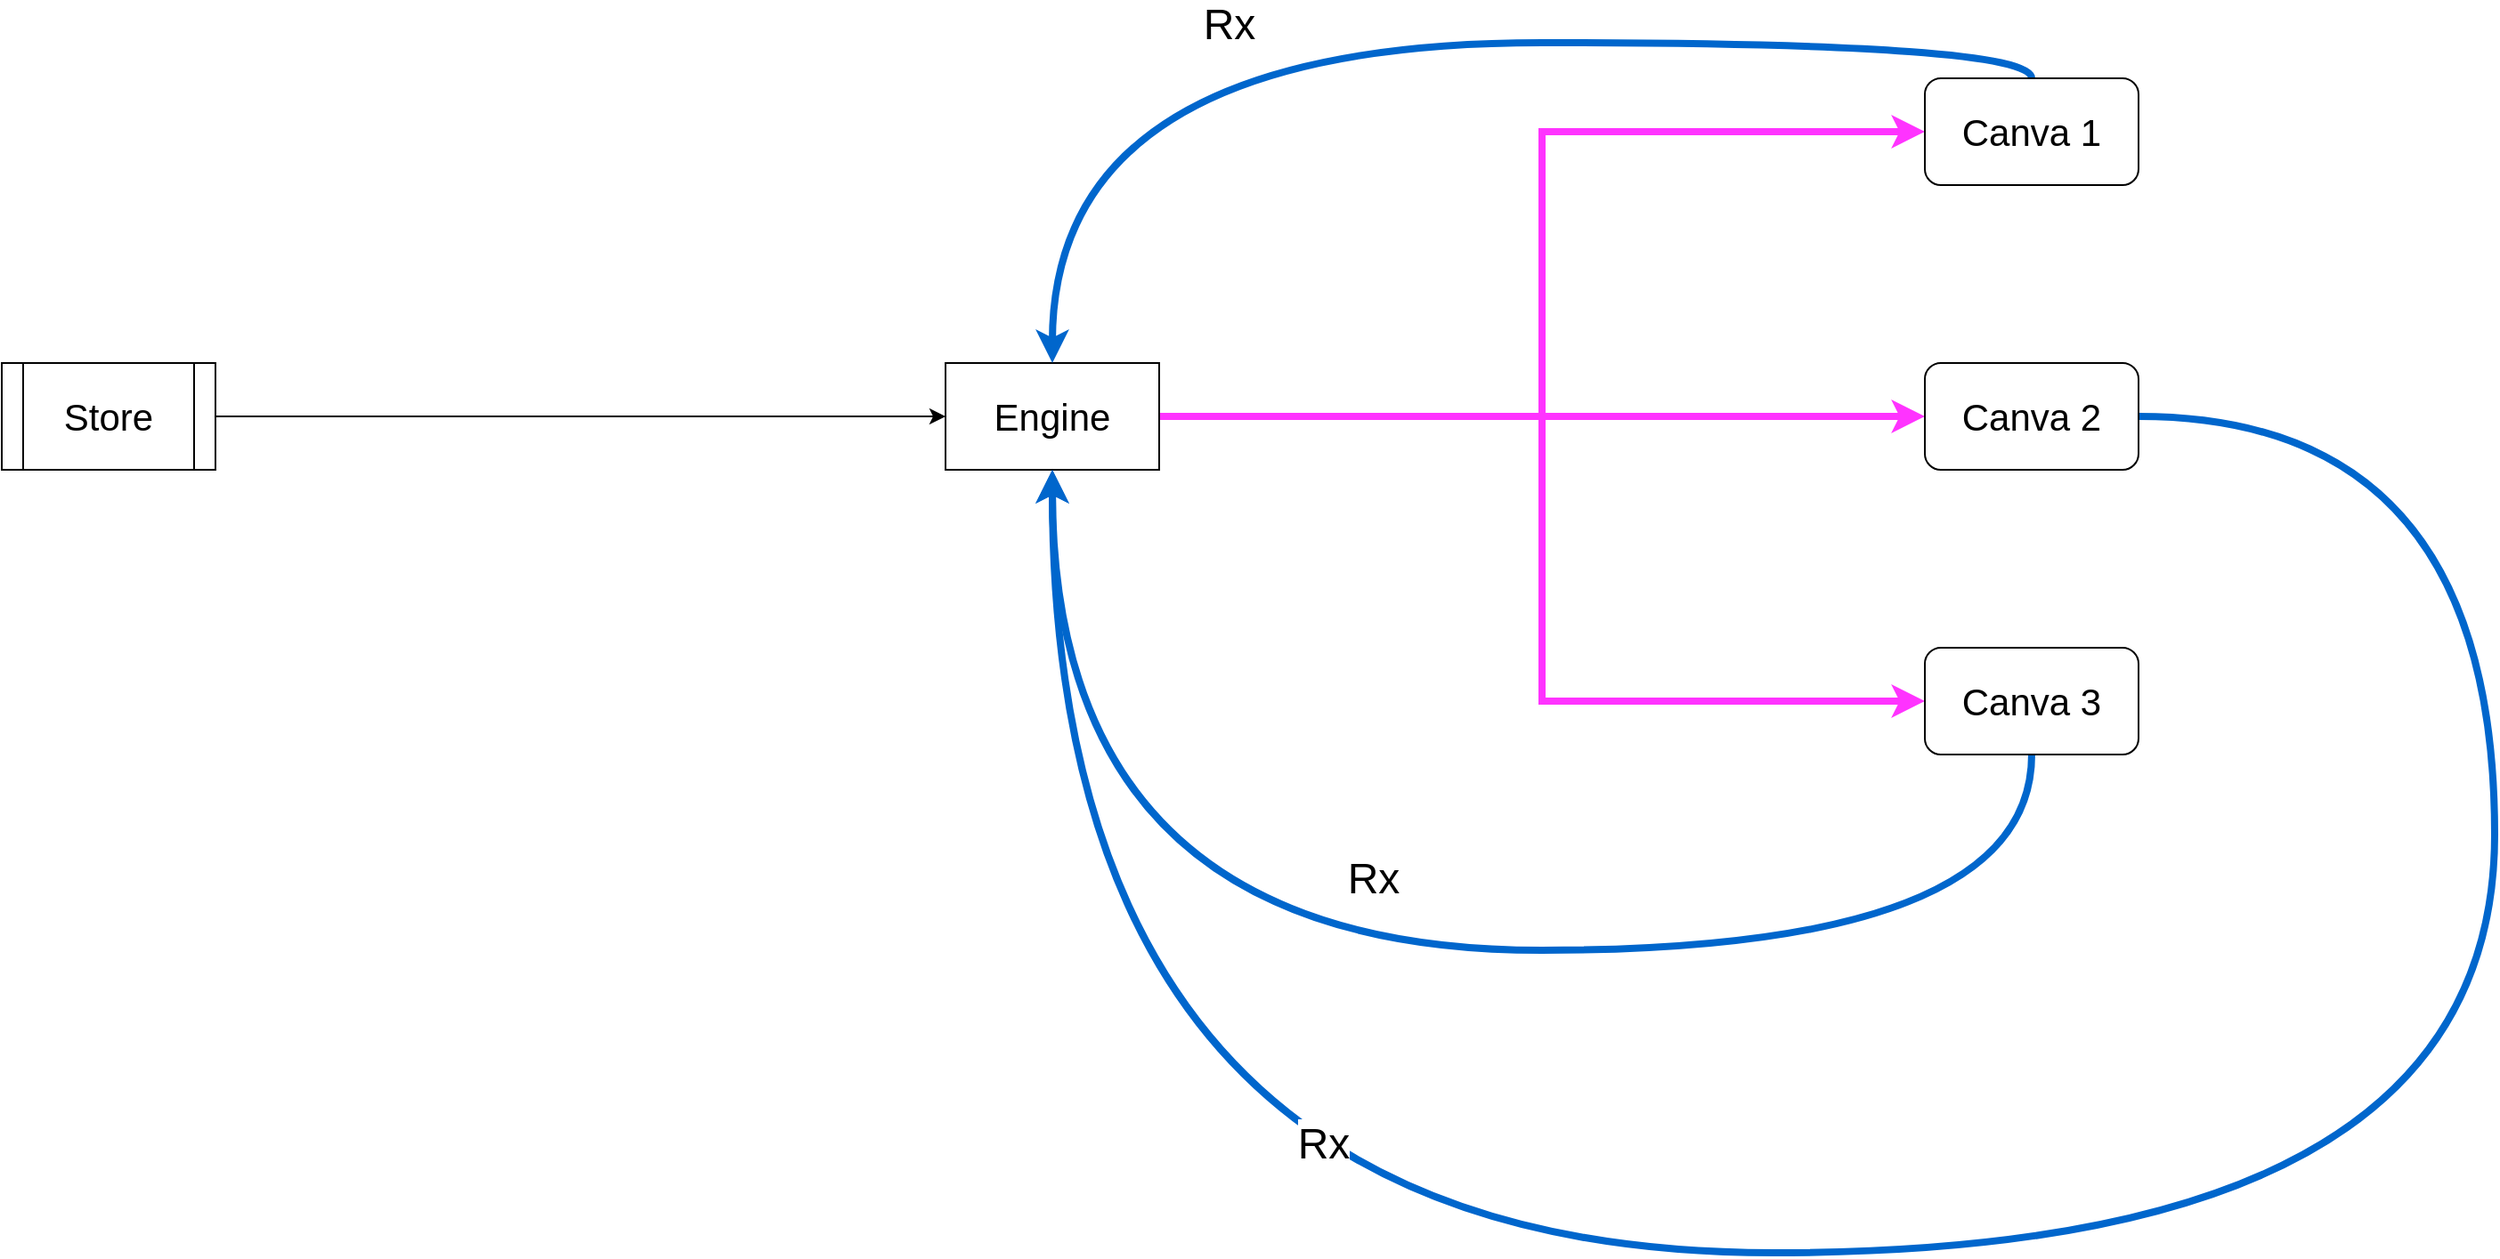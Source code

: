 <mxfile>
    <diagram id="IjhP7WQ8N9Kzp8KFR6S0" name="Page-1">
        <mxGraphModel dx="749" dy="508" grid="1" gridSize="10" guides="1" tooltips="1" connect="1" arrows="1" fold="1" page="1" pageScale="1" pageWidth="1654" pageHeight="1169" background="none" math="0" shadow="0">
            <root>
                <mxCell id="0"/>
                <mxCell id="1" parent="0"/>
                <mxCell id="3" style="edgeStyle=orthogonalEdgeStyle;rounded=0;orthogonalLoop=1;jettySize=auto;html=1;entryX=0;entryY=0.5;entryDx=0;entryDy=0;fontSize=21;strokeWidth=4;strokeColor=#FF33FF;" parent="1" source="6" target="8" edge="1">
                    <mxGeometry relative="1" as="geometry"/>
                </mxCell>
                <mxCell id="4" style="edgeStyle=orthogonalEdgeStyle;rounded=0;orthogonalLoop=1;jettySize=auto;html=1;entryX=0;entryY=0.5;entryDx=0;entryDy=0;fontSize=21;strokeWidth=4;strokeColor=#FF33FF;" parent="1" source="6" target="10" edge="1">
                    <mxGeometry relative="1" as="geometry"/>
                </mxCell>
                <mxCell id="5" style="edgeStyle=orthogonalEdgeStyle;rounded=0;orthogonalLoop=1;jettySize=auto;html=1;entryX=0;entryY=0.5;entryDx=0;entryDy=0;fontSize=21;strokeWidth=4;strokeColor=#FF33FF;" parent="1" source="6" target="12" edge="1">
                    <mxGeometry relative="1" as="geometry"/>
                </mxCell>
                <mxCell id="6" value="&lt;font style=&quot;font-size: 21px;&quot;&gt;Engine&lt;/font&gt;" style="rounded=0;whiteSpace=wrap;html=1;" parent="1" vertex="1">
                    <mxGeometry x="680" y="410" width="120" height="60" as="geometry"/>
                </mxCell>
                <mxCell id="7" style="edgeStyle=orthogonalEdgeStyle;rounded=0;orthogonalLoop=1;jettySize=auto;html=1;entryX=0.5;entryY=0;entryDx=0;entryDy=0;fontSize=21;strokeColor=#0066CC;strokeWidth=4;exitX=0.5;exitY=0;exitDx=0;exitDy=0;curved=1;" parent="1" source="8" target="6" edge="1">
                    <mxGeometry relative="1" as="geometry"/>
                </mxCell>
                <mxCell id="19" value="Rx" style="edgeLabel;html=1;align=center;verticalAlign=middle;resizable=0;points=[];fontSize=24;" parent="7" vertex="1" connectable="0">
                    <mxGeometry x="0.219" y="30" relative="1" as="geometry">
                        <mxPoint x="-14" y="-40" as="offset"/>
                    </mxGeometry>
                </mxCell>
                <mxCell id="8" value="Canva 1" style="rounded=1;whiteSpace=wrap;html=1;fontSize=21;" parent="1" vertex="1">
                    <mxGeometry x="1230" y="250" width="120" height="60" as="geometry"/>
                </mxCell>
                <mxCell id="15" style="edgeStyle=orthogonalEdgeStyle;html=1;entryX=0.5;entryY=1;entryDx=0;entryDy=0;curved=1;strokeWidth=4;strokeColor=#0066CC;" parent="1" source="10" target="6" edge="1">
                    <mxGeometry relative="1" as="geometry">
                        <Array as="points">
                            <mxPoint x="1550" y="440"/>
                            <mxPoint x="1550" y="910"/>
                            <mxPoint x="740" y="910"/>
                        </Array>
                    </mxGeometry>
                </mxCell>
                <mxCell id="18" value="Rx" style="edgeLabel;html=1;align=center;verticalAlign=middle;resizable=0;points=[];fontSize=24;" parent="15" vertex="1" connectable="0">
                    <mxGeometry x="0.384" y="-61" relative="1" as="geometry">
                        <mxPoint as="offset"/>
                    </mxGeometry>
                </mxCell>
                <mxCell id="10" value="Canva 2" style="rounded=1;whiteSpace=wrap;html=1;fontSize=21;" parent="1" vertex="1">
                    <mxGeometry x="1230" y="410" width="120" height="60" as="geometry"/>
                </mxCell>
                <mxCell id="11" style="edgeStyle=orthogonalEdgeStyle;curved=1;rounded=0;orthogonalLoop=1;jettySize=auto;html=1;entryX=0.5;entryY=1;entryDx=0;entryDy=0;fontSize=21;strokeColor=#0066CC;strokeWidth=4;" parent="1" source="12" target="6" edge="1">
                    <mxGeometry relative="1" as="geometry">
                        <Array as="points">
                            <mxPoint x="1290" y="740"/>
                            <mxPoint x="740" y="740"/>
                        </Array>
                    </mxGeometry>
                </mxCell>
                <mxCell id="16" value="&lt;font style=&quot;font-size: 24px&quot;&gt;Rx&lt;/font&gt;" style="edgeLabel;html=1;align=center;verticalAlign=middle;resizable=0;points=[];" parent="11" vertex="1" connectable="0">
                    <mxGeometry x="0.118" y="-21" relative="1" as="geometry">
                        <mxPoint x="40" y="-19" as="offset"/>
                    </mxGeometry>
                </mxCell>
                <mxCell id="12" value="Canva 3" style="rounded=1;whiteSpace=wrap;html=1;fontSize=21;" parent="1" vertex="1">
                    <mxGeometry x="1230" y="570" width="120" height="60" as="geometry"/>
                </mxCell>
                <mxCell id="13" style="edgeStyle=orthogonalEdgeStyle;rounded=0;orthogonalLoop=1;jettySize=auto;html=1;entryX=0;entryY=0.5;entryDx=0;entryDy=0;fontSize=21;" parent="1" source="14" target="6" edge="1">
                    <mxGeometry relative="1" as="geometry"/>
                </mxCell>
                <mxCell id="14" value="Store" style="shape=process;whiteSpace=wrap;html=1;backgroundOutline=1;fontSize=21;" parent="1" vertex="1">
                    <mxGeometry x="150" y="410" width="120" height="60" as="geometry"/>
                </mxCell>
            </root>
        </mxGraphModel>
    </diagram>
    <diagram id="55vLFe8fyQEX82D9CkS0" name="Page-2">
        <mxGraphModel dx="1362" dy="924" grid="1" gridSize="10" guides="1" tooltips="1" connect="1" arrows="1" fold="1" page="1" pageScale="1" pageWidth="1654" pageHeight="1169" math="0" shadow="0">
            <root>
                <mxCell id="QZO9rsy6zoSPuyDkgayi-0"/>
                <mxCell id="QZO9rsy6zoSPuyDkgayi-1" parent="QZO9rsy6zoSPuyDkgayi-0"/>
            </root>
        </mxGraphModel>
    </diagram>
</mxfile>